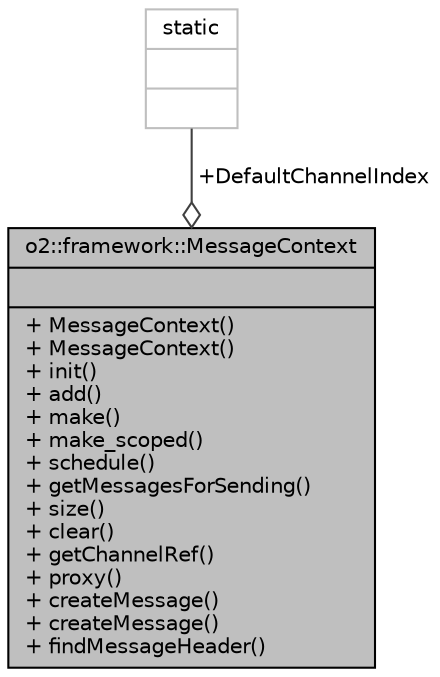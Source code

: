 digraph "o2::framework::MessageContext"
{
 // INTERACTIVE_SVG=YES
  bgcolor="transparent";
  edge [fontname="Helvetica",fontsize="10",labelfontname="Helvetica",labelfontsize="10"];
  node [fontname="Helvetica",fontsize="10",shape=record];
  Node1 [label="{o2::framework::MessageContext\n||+ MessageContext()\l+ MessageContext()\l+ init()\l+ add()\l+ make()\l+ make_scoped()\l+ schedule()\l+ getMessagesForSending()\l+ size()\l+ clear()\l+ getChannelRef()\l+ proxy()\l+ createMessage()\l+ createMessage()\l+ findMessageHeader()\l}",height=0.2,width=0.4,color="black", fillcolor="grey75", style="filled", fontcolor="black"];
  Node2 -> Node1 [color="grey25",fontsize="10",style="solid",label=" +DefaultChannelIndex" ,arrowhead="odiamond",fontname="Helvetica"];
  Node2 [label="{static\n||}",height=0.2,width=0.4,color="grey75"];
}
